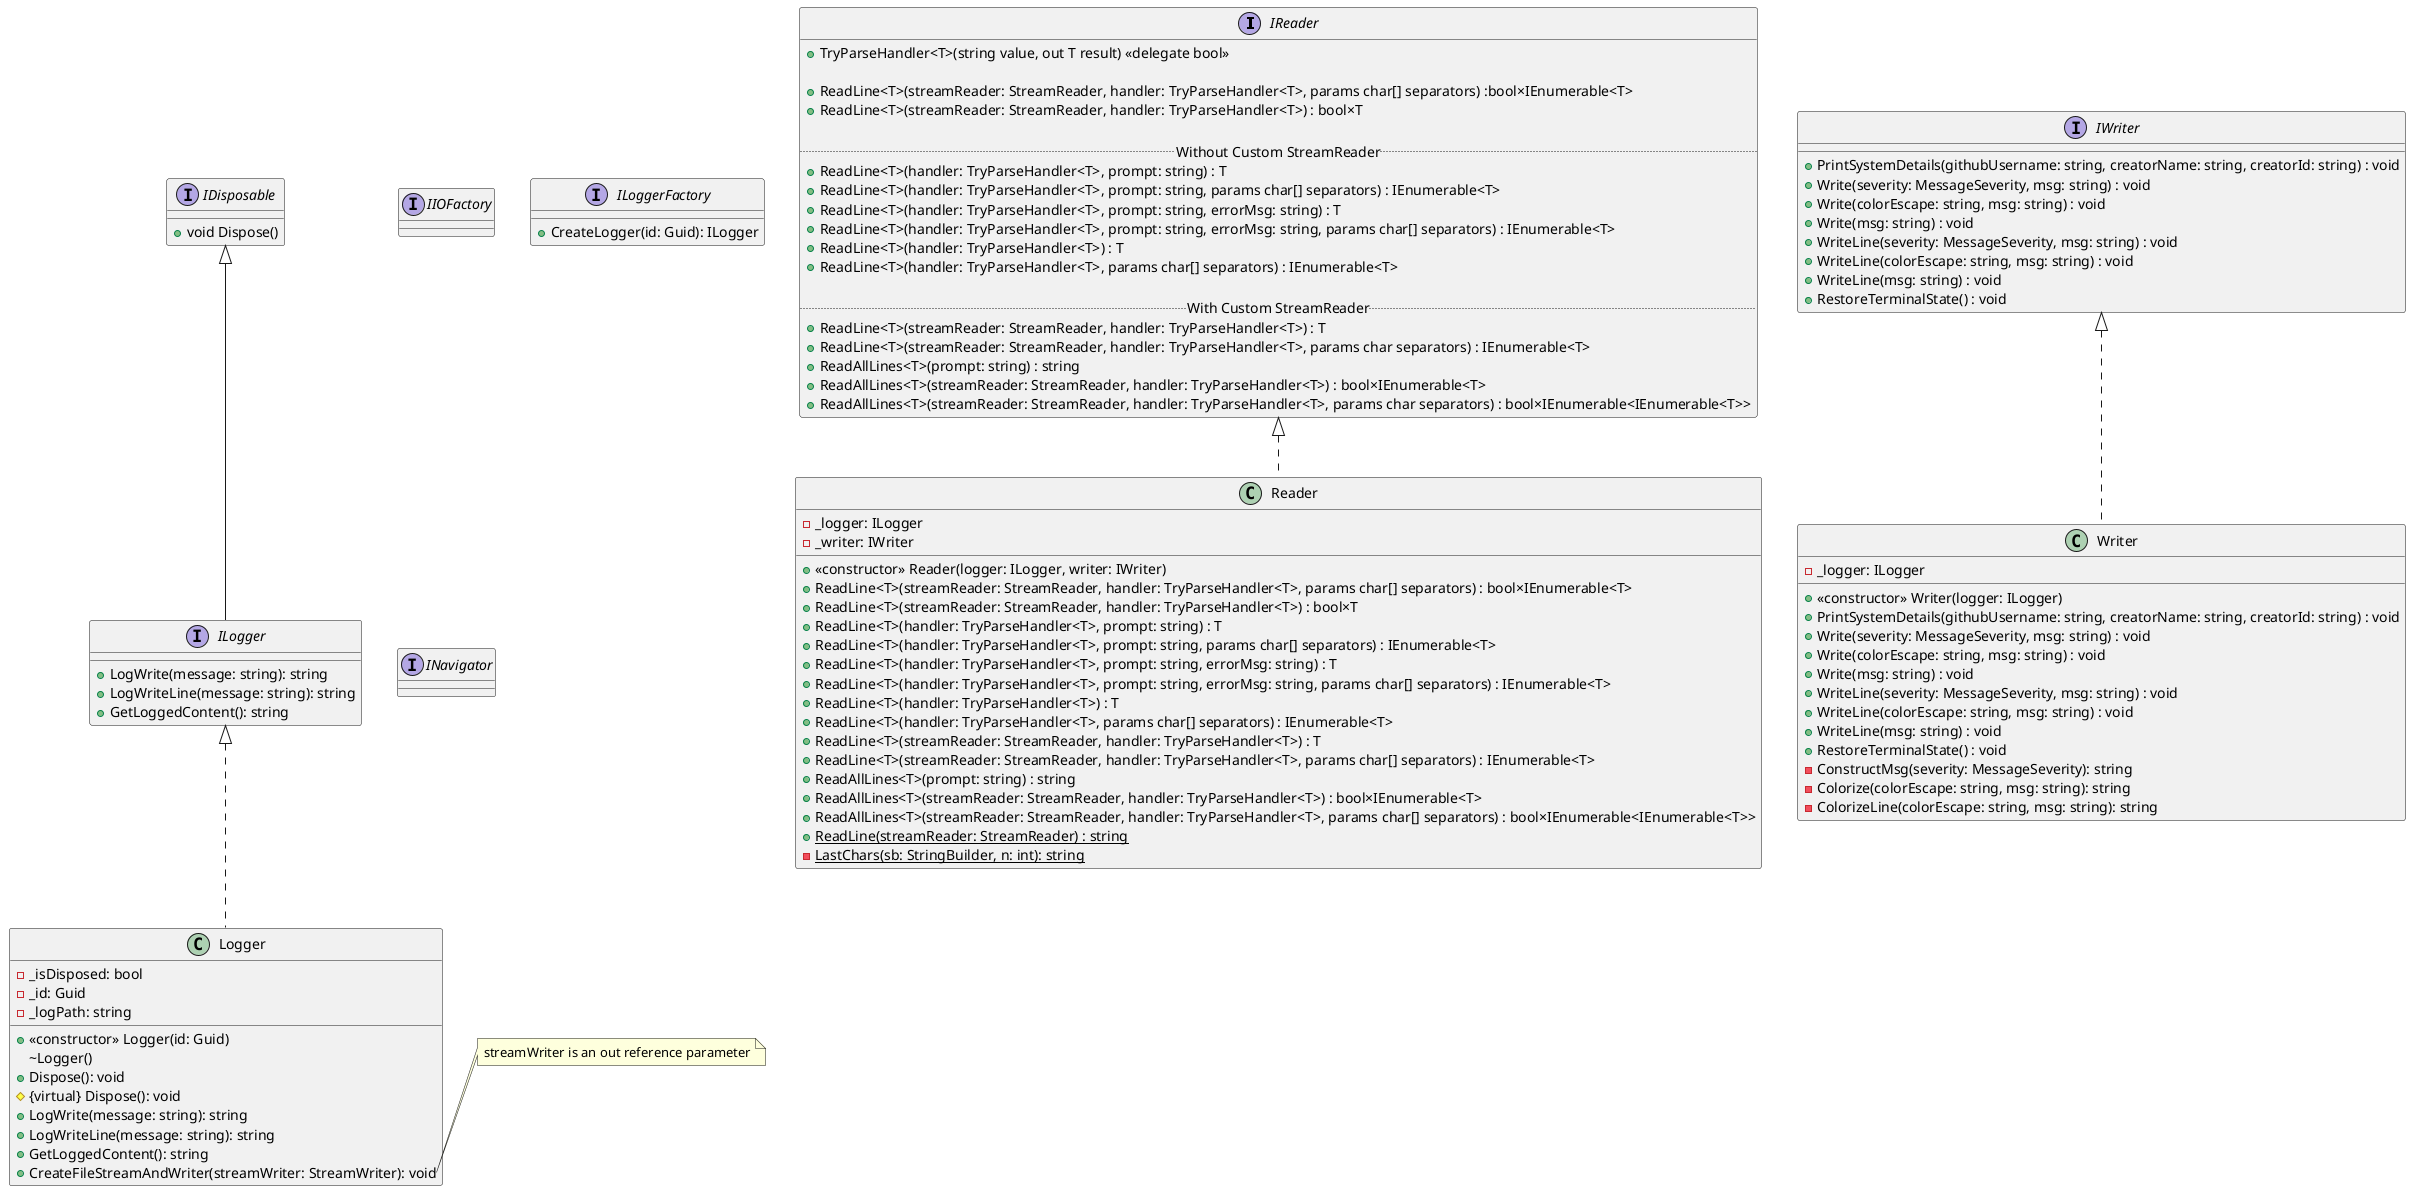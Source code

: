 @startuml IO

interface IReader{
    +TryParseHandler<T>(string value, out T result) <<delegate bool>>

    +ReadLine<T>(streamReader: StreamReader, handler: TryParseHandler<T>, params char[] separators) :bool×IEnumerable<T> 
    +ReadLine<T>(streamReader: StreamReader, handler: TryParseHandler<T>) : bool×T

    .. Without Custom StreamReader ..
    +ReadLine<T>(handler: TryParseHandler<T>, prompt: string) : T
    +ReadLine<T>(handler: TryParseHandler<T>, prompt: string, params char[] separators) : IEnumerable<T>
    +ReadLine<T>(handler: TryParseHandler<T>, prompt: string, errorMsg: string) : T
    +ReadLine<T>(handler: TryParseHandler<T>, prompt: string, errorMsg: string, params char[] separators) : IEnumerable<T>
    +ReadLine<T>(handler: TryParseHandler<T>) : T 
    +ReadLine<T>(handler: TryParseHandler<T>, params char[] separators) : IEnumerable<T> 

    .. With Custom StreamReader ..
    +ReadLine<T>(streamReader: StreamReader, handler: TryParseHandler<T>) : T
    +ReadLine<T>(streamReader: StreamReader, handler: TryParseHandler<T>, params char separators) : IEnumerable<T>
    +ReadAllLines<T>(prompt: string) : string
    +ReadAllLines<T>(streamReader: StreamReader, handler: TryParseHandler<T>) : bool×IEnumerable<T>
    +ReadAllLines<T>(streamReader: StreamReader, handler: TryParseHandler<T>, params char separators) : bool×IEnumerable<IEnumerable<T>>
}

class Reader implements IReader{
    - _logger: ILogger
    - _writer: IWriter
    + <<constructor>> Reader(logger: ILogger, writer: IWriter)
    + ReadLine<T>(streamReader: StreamReader, handler: TryParseHandler<T>, params char[] separators) : bool×IEnumerable<T> 
    + ReadLine<T>(streamReader: StreamReader, handler: TryParseHandler<T>) : bool×T
    + ReadLine<T>(handler: TryParseHandler<T>, prompt: string) : T
    + ReadLine<T>(handler: TryParseHandler<T>, prompt: string, params char[] separators) : IEnumerable<T>
    + ReadLine<T>(handler: TryParseHandler<T>, prompt: string, errorMsg: string) : T
    + ReadLine<T>(handler: TryParseHandler<T>, prompt: string, errorMsg: string, params char[] separators) : IEnumerable<T>
    + ReadLine<T>(handler: TryParseHandler<T>) : T 
    + ReadLine<T>(handler: TryParseHandler<T>, params char[] separators) : IEnumerable<T> 
    + ReadLine<T>(streamReader: StreamReader, handler: TryParseHandler<T>) : T
    + ReadLine<T>(streamReader: StreamReader, handler: TryParseHandler<T>, params char[] separators) : IEnumerable<T>
    + ReadAllLines<T>(prompt: string) : string
    + ReadAllLines<T>(streamReader: StreamReader, handler: TryParseHandler<T>) : bool×IEnumerable<T>
    + ReadAllLines<T>(streamReader: StreamReader, handler: TryParseHandler<T>, params char[] separators) : bool×IEnumerable<IEnumerable<T>>
    {static} + ReadLine(streamReader: StreamReader) : string
    {static} - LastChars(sb: StringBuilder, n: int): string
}

interface IWriter{
    + PrintSystemDetails(githubUsername: string, creatorName: string, creatorId: string) : void
    + Write(severity: MessageSeverity, msg: string) : void
    + Write(colorEscape: string, msg: string) : void
    + Write(msg: string) : void
    + WriteLine(severity: MessageSeverity, msg: string) : void
    + WriteLine(colorEscape: string, msg: string) : void
    + WriteLine(msg: string) : void
    + RestoreTerminalState() : void
}

class Writer implements IWriter{
    -_logger: ILogger
    + <<constructor>> Writer(logger: ILogger)
    + PrintSystemDetails(githubUsername: string, creatorName: string, creatorId: string) : void
    + Write(severity: MessageSeverity, msg: string) : void
    + Write(colorEscape: string, msg: string) : void
    + Write(msg: string) : void
    + WriteLine(severity: MessageSeverity, msg: string) : void
    + WriteLine(colorEscape: string, msg: string) : void
    + WriteLine(msg: string) : void
    + RestoreTerminalState() : void
    - ConstructMsg(severity: MessageSeverity): string
    - Colorize(colorEscape: string, msg: string): string
    - ColorizeLine(colorEscape: string, msg: string): string
}

interface IIOFactory{

}

interface IDisposable {
    + void Dispose()
}

interface ILogger extends IDisposable{
    + LogWrite(message: string): string
    + LogWriteLine(message: string): string
    + GetLoggedContent(): string
}

class Logger implements ILogger{
    - _isDisposed: bool
    - _id: Guid
    - _logPath: string
    + <<constructor>> Logger(id: Guid)
    \~Logger()
    + Dispose(): void
    # {virtual} Dispose(): void
    + LogWrite(message: string): string
    + LogWriteLine(message: string): string
    + GetLoggedContent(): string
    + CreateFileStreamAndWriter(streamWriter: StreamWriter): void
}

note right of Logger::CreateFileStreamAndWriter
    streamWriter is an out reference parameter
end note

interface ILoggerFactory{
    + CreateLogger(id: Guid): ILogger
}

interface INavigator{

}



@enduml